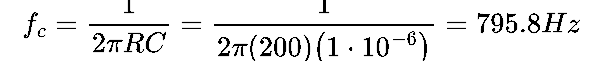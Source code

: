 <mxfile version="21.1.2" type="device">
  <diagram name="Page-1" id="W56rq6jiNnbCgr9JV3kT">
    <mxGraphModel dx="1098" dy="828" grid="1" gridSize="10" guides="1" tooltips="1" connect="1" arrows="1" fold="1" page="1" pageScale="1" pageWidth="850" pageHeight="1100" math="1" shadow="0">
      <root>
        <mxCell id="0" />
        <mxCell id="1" parent="0" />
        <mxCell id="DXyTzVCVSjQHhwaDxx58-3" value="`f_c = 1/(2piRC) = 1/(2pi(200)(1*10^-6)) = 795.8 Hz`" style="text;html=1;align=center;verticalAlign=middle;resizable=0;points=[];autosize=1;strokeColor=none;fillColor=none;" vertex="1" parent="1">
          <mxGeometry x="275" y="330" width="300" height="30" as="geometry" />
        </mxCell>
      </root>
    </mxGraphModel>
  </diagram>
</mxfile>
